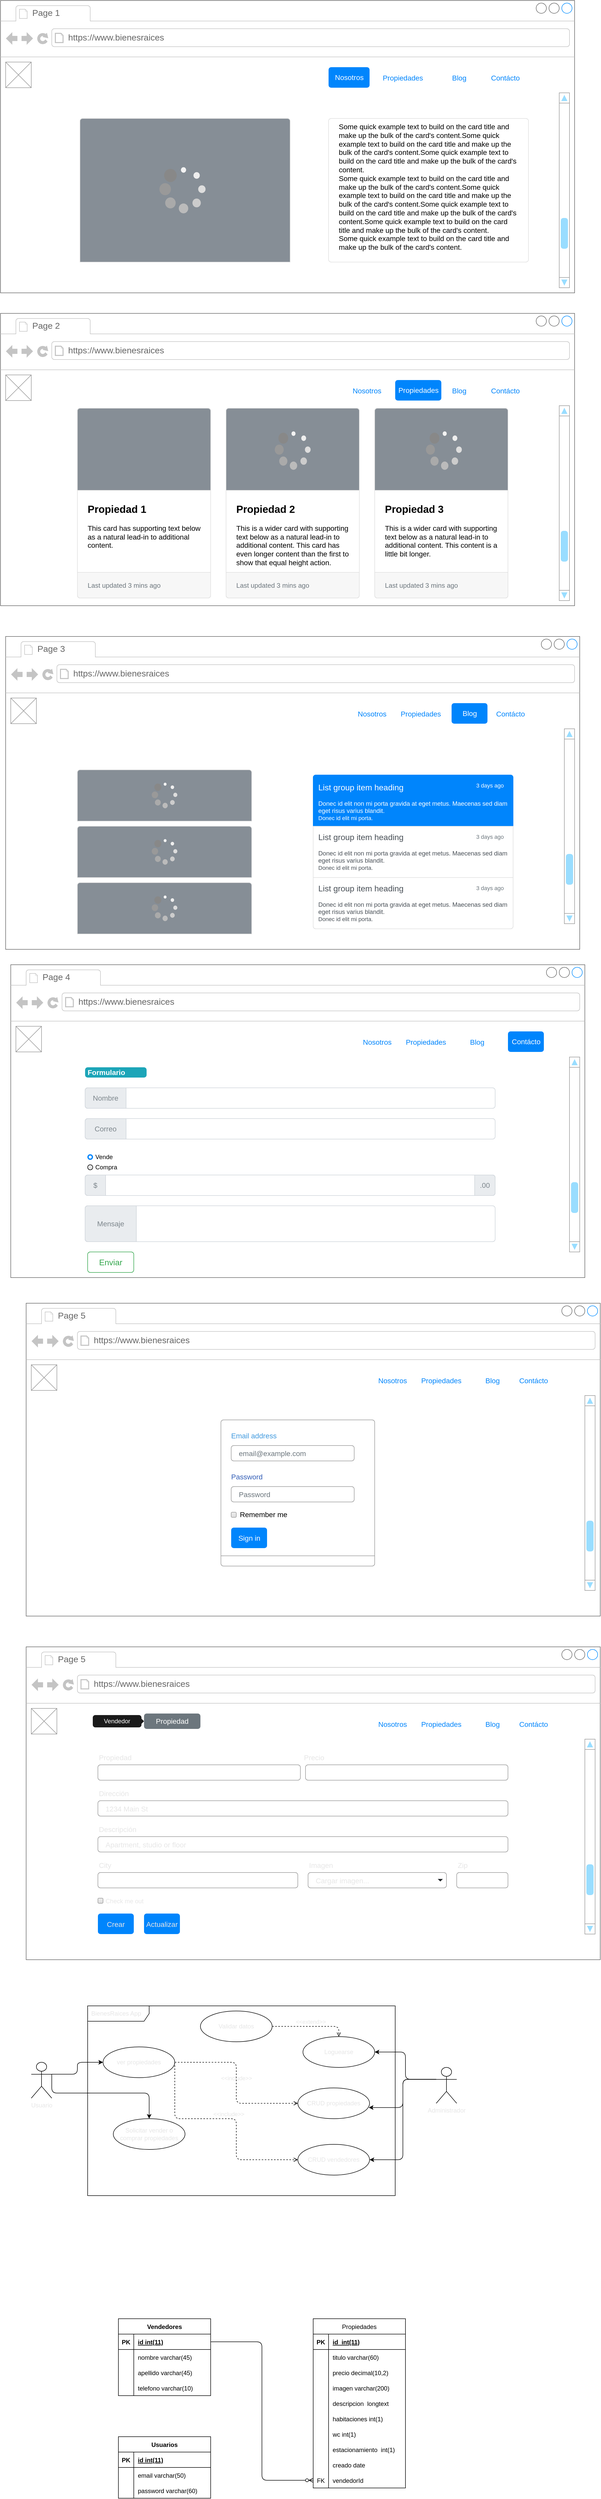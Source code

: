 <mxfile>
    <diagram id="8strOzP1w5-fZRqT0C2O" name="Page-1">
        <mxGraphModel dx="1113" dy="626" grid="0" gridSize="10" guides="1" tooltips="1" connect="1" arrows="1" fold="1" page="1" pageScale="1" pageWidth="4681" pageHeight="3300" background="none" math="0" shadow="0">
            <root>
                <mxCell id="0"/>
                <mxCell id="1" parent="0"/>
                <mxCell id="2" value="" style="strokeWidth=1;shadow=0;dashed=0;align=center;html=1;shape=mxgraph.mockup.containers.browserWindow;rSize=0;strokeColor=#666666;strokeColor2=#008cff;strokeColor3=#c4c4c4;mainText=,;recursiveResize=0;" vertex="1" parent="1">
                    <mxGeometry x="20" y="60" width="1120" height="570" as="geometry"/>
                </mxCell>
                <mxCell id="14" value="Blog" style="fillColor=none;strokeColor=none;fontSize=14;fontColor=#0085FC;" vertex="1" parent="2">
                    <mxGeometry x="865" y="130" width="60" height="40" as="geometry"/>
                </mxCell>
                <mxCell id="3" value="Page 1" style="strokeWidth=1;shadow=0;dashed=0;align=center;html=1;shape=mxgraph.mockup.containers.anchor;fontSize=17;fontColor=#666666;align=left;" vertex="1" parent="2">
                    <mxGeometry x="60" y="12" width="110" height="26" as="geometry"/>
                </mxCell>
                <mxCell id="4" value="https://www.bienesraices" style="strokeWidth=1;shadow=0;dashed=0;align=center;html=1;shape=mxgraph.mockup.containers.anchor;rSize=0;fontSize=17;fontColor=#666666;align=left;" vertex="1" parent="2">
                    <mxGeometry x="130" y="60" width="250" height="26" as="geometry"/>
                </mxCell>
                <mxCell id="10" value="" style="verticalLabelPosition=bottom;shadow=0;dashed=0;align=center;html=1;verticalAlign=top;strokeWidth=1;shape=mxgraph.mockup.graphics.simpleIcon;strokeColor=#999999;" vertex="1" parent="2">
                    <mxGeometry x="10" y="120" width="50" height="50" as="geometry"/>
                </mxCell>
                <mxCell id="11" value="" style="verticalLabelPosition=bottom;shadow=0;dashed=0;align=center;html=1;verticalAlign=top;strokeWidth=1;shape=mxgraph.mockup.navigation.scrollBar;strokeColor=#999999;barPos=20;fillColor2=#99ddff;strokeColor2=none;direction=north;" vertex="1" parent="2">
                    <mxGeometry x="1090" y="180" width="20" height="380" as="geometry"/>
                </mxCell>
                <mxCell id="12" value="Nosotros" style="html=1;shadow=0;dashed=0;shape=mxgraph.bootstrap.rrect;rSize=5;fillColor=#0085FC;strokeColor=none;fontSize=14;fontColor=#ffffff;" vertex="1" parent="2">
                    <mxGeometry x="640" y="130" width="80" height="40" as="geometry"/>
                </mxCell>
                <mxCell id="13" value="Propiedades" style="fillColor=none;strokeColor=none;fontSize=14;fontColor=#0085FC;" vertex="1" parent="2">
                    <mxGeometry x="750" y="130" width="70" height="40" as="geometry"/>
                </mxCell>
                <mxCell id="16" value="Contácto" style="fillColor=none;strokeColor=none;fontSize=14;fontColor=#0085FC;" vertex="1" parent="2">
                    <mxGeometry x="955" y="130" width="60" height="40" as="geometry"/>
                </mxCell>
                <mxCell id="17" value="Some quick example text to build on the card title and make up the bulk of the card's content.Some quick example text to build on the card title and make up the bulk of the card's content.Some quick example text to build on the card title and make up the bulk of the card's content.&lt;br&gt;Some quick example text to build on the card title and make up the bulk of the card's content.Some quick example text to build on the card title and make up the bulk of the card's content.Some quick example text to build on the card title and make up the bulk of the card's content.Some quick example text to build on the card title and make up the bulk of the card's content.&lt;br&gt;Some quick example text to build on the card title and make up the bulk of the card's content." style="html=1;shadow=0;dashed=0;shape=mxgraph.bootstrap.rrect;rSize=5;strokeColor=#DFDFDF;html=1;whiteSpace=wrap;fillColor=#ffffff;fontColor=#000000;verticalAlign=bottom;align=left;spacing=20;fontSize=14;" vertex="1" parent="2">
                    <mxGeometry x="640" y="230" width="390" height="280" as="geometry"/>
                </mxCell>
                <mxCell id="18" value="" style="html=1;shadow=0;dashed=0;shape=mxgraph.bootstrap.topButton;rSize=5;perimeter=none;whiteSpace=wrap;fillColor=#868E96;strokeColor=#DFDFDF;fontColor=#DEE2E6;resizeWidth=1;fontSize=18;" vertex="1" parent="2">
                    <mxGeometry width="410" height="280" relative="1" as="geometry">
                        <mxPoint x="155" y="230" as="offset"/>
                    </mxGeometry>
                </mxCell>
                <mxCell id="19" value="" style="verticalLabelPosition=bottom;shadow=0;dashed=0;align=center;html=1;verticalAlign=top;strokeWidth=1;shape=mxgraph.mockup.misc.loading_circle_1;pointerEvents=1;" vertex="1" parent="2">
                    <mxGeometry x="310" y="325" width="90" height="90" as="geometry"/>
                </mxCell>
                <mxCell id="20" value="" style="strokeWidth=1;shadow=0;dashed=0;align=center;html=1;shape=mxgraph.mockup.containers.browserWindow;rSize=0;strokeColor=#666666;strokeColor2=#008cff;strokeColor3=#c4c4c4;mainText=,;recursiveResize=0;" vertex="1" parent="1">
                    <mxGeometry x="20" y="670" width="1120" height="570" as="geometry"/>
                </mxCell>
                <mxCell id="21" value="Blog" style="fillColor=none;strokeColor=none;fontSize=14;fontColor=#0085FC;" vertex="1" parent="20">
                    <mxGeometry x="865" y="130" width="60" height="40" as="geometry"/>
                </mxCell>
                <mxCell id="22" value="Page 2" style="strokeWidth=1;shadow=0;dashed=0;align=center;html=1;shape=mxgraph.mockup.containers.anchor;fontSize=17;fontColor=#666666;align=left;" vertex="1" parent="20">
                    <mxGeometry x="60" y="12" width="110" height="26" as="geometry"/>
                </mxCell>
                <mxCell id="23" value="https://www.bienesraices" style="strokeWidth=1;shadow=0;dashed=0;align=center;html=1;shape=mxgraph.mockup.containers.anchor;rSize=0;fontSize=17;fontColor=#666666;align=left;" vertex="1" parent="20">
                    <mxGeometry x="130" y="60" width="250" height="26" as="geometry"/>
                </mxCell>
                <mxCell id="24" value="" style="verticalLabelPosition=bottom;shadow=0;dashed=0;align=center;html=1;verticalAlign=top;strokeWidth=1;shape=mxgraph.mockup.graphics.simpleIcon;strokeColor=#999999;" vertex="1" parent="20">
                    <mxGeometry x="10" y="120" width="50" height="50" as="geometry"/>
                </mxCell>
                <mxCell id="25" value="" style="verticalLabelPosition=bottom;shadow=0;dashed=0;align=center;html=1;verticalAlign=top;strokeWidth=1;shape=mxgraph.mockup.navigation.scrollBar;strokeColor=#999999;barPos=20;fillColor2=#99ddff;strokeColor2=none;direction=north;" vertex="1" parent="20">
                    <mxGeometry x="1090" y="180" width="20" height="380" as="geometry"/>
                </mxCell>
                <mxCell id="26" value="Propiedades" style="html=1;shadow=0;dashed=0;shape=mxgraph.bootstrap.rrect;rSize=5;fillColor=#0085FC;strokeColor=none;fontSize=14;fontColor=#ffffff;" vertex="1" parent="20">
                    <mxGeometry x="770" y="130" width="90" height="40" as="geometry"/>
                </mxCell>
                <mxCell id="27" value="Nosotros" style="fillColor=none;strokeColor=none;fontSize=14;fontColor=#0085FC;" vertex="1" parent="20">
                    <mxGeometry x="680" y="130" width="70" height="40" as="geometry"/>
                </mxCell>
                <mxCell id="28" value="Contácto" style="fillColor=none;strokeColor=none;fontSize=14;fontColor=#0085FC;" vertex="1" parent="20">
                    <mxGeometry x="955" y="130" width="60" height="40" as="geometry"/>
                </mxCell>
                <mxCell id="53" value="&lt;span style=&quot;font-size: 20px;&quot;&gt;&lt;b&gt;Propiedad 1&lt;/b&gt;&lt;/span&gt;&lt;br&gt;&lt;br&gt;This card has supporting text below as a natural lead-in to additional content." style="html=1;shadow=0;dashed=0;shape=mxgraph.bootstrap.rrect;rSize=5;strokeColor=#DFDFDF;html=1;whiteSpace=wrap;fillColor=#ffffff;fontColor=#000000;verticalAlign=top;align=left;spacing=20;spacingBottom=0;fontSize=14;spacingTop=160;" vertex="1" parent="20">
                    <mxGeometry x="150" y="185" width="260" height="370" as="geometry"/>
                </mxCell>
                <mxCell id="54" value="" style="html=1;shadow=0;dashed=0;shape=mxgraph.bootstrap.topButton;rSize=5;perimeter=none;whiteSpace=wrap;fillColor=#868E96;strokeColor=#DFDFDF;fontColor=#DEE2E6;resizeWidth=1;fontSize=18;" vertex="1" parent="53">
                    <mxGeometry width="260" height="160" relative="1" as="geometry"/>
                </mxCell>
                <mxCell id="55" value="Last updated 3 mins ago" style="html=1;shadow=0;dashed=0;shape=mxgraph.bootstrap.bottomButton;rSize=5;perimeter=none;whiteSpace=wrap;fillColor=#F7F7F7;strokeColor=#DFDFDF;fontColor=#6C767D;resizeWidth=1;fontSize=13;align=left;spacing=20;" vertex="1" parent="53">
                    <mxGeometry y="1" width="260" height="50" relative="1" as="geometry">
                        <mxPoint y="-50" as="offset"/>
                    </mxGeometry>
                </mxCell>
                <mxCell id="56" value="&lt;span style=&quot;font-size: 20px;&quot;&gt;&lt;b&gt;Propiedad 2&lt;/b&gt;&lt;/span&gt;&lt;br&gt;&lt;br&gt;This is a wider card with supporting text below as a natural lead-in to additional content. This card has even longer content than the first to show that equal height action." style="html=1;shadow=0;dashed=0;shape=mxgraph.bootstrap.rrect;rSize=5;strokeColor=#DFDFDF;html=1;whiteSpace=wrap;fillColor=#ffffff;fontColor=#000000;verticalAlign=top;align=left;spacing=20;spacingBottom=0;fontSize=14;spacingTop=160;" vertex="1" parent="20">
                    <mxGeometry x="440" y="185" width="260" height="370" as="geometry"/>
                </mxCell>
                <mxCell id="57" value="" style="html=1;shadow=0;dashed=0;shape=mxgraph.bootstrap.topButton;rSize=5;perimeter=none;whiteSpace=wrap;fillColor=#868E96;strokeColor=#DFDFDF;fontColor=#DEE2E6;resizeWidth=1;fontSize=18;" vertex="1" parent="56">
                    <mxGeometry width="260" height="160" relative="1" as="geometry"/>
                </mxCell>
                <mxCell id="58" value="Last updated 3 mins ago" style="html=1;shadow=0;dashed=0;shape=mxgraph.bootstrap.bottomButton;rSize=5;perimeter=none;whiteSpace=wrap;fillColor=#F7F7F7;strokeColor=#DFDFDF;fontColor=#6C767D;resizeWidth=1;fontSize=13;align=left;spacing=20;" vertex="1" parent="56">
                    <mxGeometry y="1" width="260" height="50" relative="1" as="geometry">
                        <mxPoint y="-50" as="offset"/>
                    </mxGeometry>
                </mxCell>
                <mxCell id="60" value="" style="verticalLabelPosition=bottom;shadow=0;dashed=0;align=center;html=1;verticalAlign=top;strokeWidth=1;shape=mxgraph.mockup.misc.loading_circle_1;pointerEvents=1;" vertex="1" parent="56">
                    <mxGeometry x="95" y="45" width="70" height="75" as="geometry"/>
                </mxCell>
                <mxCell id="50" value="&lt;span style=&quot;font-size: 20px;&quot;&gt;&lt;b&gt;Propiedad 3&lt;/b&gt;&lt;/span&gt;&lt;br&gt;&lt;br&gt;This is a wider card with supporting text below as a natural lead-in to additional content. This content is a little bit longer." style="html=1;shadow=0;dashed=0;shape=mxgraph.bootstrap.rrect;rSize=5;strokeColor=#DFDFDF;html=1;whiteSpace=wrap;fillColor=#ffffff;fontColor=#000000;verticalAlign=top;align=left;spacing=20;spacingBottom=0;fontSize=14;spacingTop=160;" vertex="1" parent="20">
                    <mxGeometry width="260" height="370" relative="1" as="geometry">
                        <mxPoint x="730" y="185" as="offset"/>
                    </mxGeometry>
                </mxCell>
                <mxCell id="51" value="" style="html=1;shadow=0;dashed=0;shape=mxgraph.bootstrap.topButton;rSize=5;perimeter=none;whiteSpace=wrap;fillColor=#868E96;strokeColor=#DFDFDF;fontColor=#DEE2E6;resizeWidth=1;fontSize=18;" vertex="1" parent="50">
                    <mxGeometry width="260" height="160" relative="1" as="geometry"/>
                </mxCell>
                <mxCell id="52" value="Last updated 3 mins ago" style="html=1;shadow=0;dashed=0;shape=mxgraph.bootstrap.bottomButton;rSize=5;perimeter=none;whiteSpace=wrap;fillColor=#F7F7F7;strokeColor=#DFDFDF;fontColor=#6C767D;resizeWidth=1;fontSize=13;align=left;spacing=20;" vertex="1" parent="50">
                    <mxGeometry y="1" width="260" height="50" relative="1" as="geometry">
                        <mxPoint y="-50" as="offset"/>
                    </mxGeometry>
                </mxCell>
                <mxCell id="61" value="" style="verticalLabelPosition=bottom;shadow=0;dashed=0;align=center;html=1;verticalAlign=top;strokeWidth=1;shape=mxgraph.mockup.misc.loading_circle_1;pointerEvents=1;" vertex="1" parent="50">
                    <mxGeometry x="100" y="45" width="70" height="75" as="geometry"/>
                </mxCell>
                <mxCell id="62" value="" style="strokeWidth=1;shadow=0;dashed=0;align=center;html=1;shape=mxgraph.mockup.containers.browserWindow;rSize=0;strokeColor=#666666;strokeColor2=#008cff;strokeColor3=#c4c4c4;mainText=,;recursiveResize=0;" vertex="1" parent="1">
                    <mxGeometry x="30" y="1300" width="1120" height="610" as="geometry"/>
                </mxCell>
                <mxCell id="63" value="Propiedades" style="fillColor=none;strokeColor=none;fontSize=14;fontColor=#0085FC;" vertex="1" parent="62">
                    <mxGeometry x="780" y="130" width="60" height="40" as="geometry"/>
                </mxCell>
                <mxCell id="64" value="Page 3" style="strokeWidth=1;shadow=0;dashed=0;align=center;html=1;shape=mxgraph.mockup.containers.anchor;fontSize=17;fontColor=#666666;align=left;" vertex="1" parent="62">
                    <mxGeometry x="60" y="12" width="110" height="26" as="geometry"/>
                </mxCell>
                <mxCell id="65" value="https://www.bienesraices" style="strokeWidth=1;shadow=0;dashed=0;align=center;html=1;shape=mxgraph.mockup.containers.anchor;rSize=0;fontSize=17;fontColor=#666666;align=left;" vertex="1" parent="62">
                    <mxGeometry x="130" y="60" width="250" height="26" as="geometry"/>
                </mxCell>
                <mxCell id="66" value="" style="verticalLabelPosition=bottom;shadow=0;dashed=0;align=center;html=1;verticalAlign=top;strokeWidth=1;shape=mxgraph.mockup.graphics.simpleIcon;strokeColor=#999999;" vertex="1" parent="62">
                    <mxGeometry x="10" y="120" width="50" height="50" as="geometry"/>
                </mxCell>
                <mxCell id="67" value="" style="verticalLabelPosition=bottom;shadow=0;dashed=0;align=center;html=1;verticalAlign=top;strokeWidth=1;shape=mxgraph.mockup.navigation.scrollBar;strokeColor=#999999;barPos=20;fillColor2=#99ddff;strokeColor2=none;direction=north;" vertex="1" parent="62">
                    <mxGeometry x="1090" y="180" width="20" height="380" as="geometry"/>
                </mxCell>
                <mxCell id="68" value="Blog" style="html=1;shadow=0;dashed=0;shape=mxgraph.bootstrap.rrect;rSize=5;fillColor=#0085FC;strokeColor=none;fontSize=14;fontColor=#ffffff;" vertex="1" parent="62">
                    <mxGeometry x="870" y="130" width="70" height="40" as="geometry"/>
                </mxCell>
                <mxCell id="69" value="Nosotros" style="fillColor=none;strokeColor=none;fontSize=14;fontColor=#0085FC;" vertex="1" parent="62">
                    <mxGeometry x="680" y="130" width="70" height="40" as="geometry"/>
                </mxCell>
                <mxCell id="70" value="Contácto" style="fillColor=none;strokeColor=none;fontSize=14;fontColor=#0085FC;" vertex="1" parent="62">
                    <mxGeometry x="955" y="130" width="60" height="40" as="geometry"/>
                </mxCell>
                <mxCell id="92" value="" style="html=1;shadow=0;dashed=0;shape=mxgraph.bootstrap.topButton;rSize=5;perimeter=none;whiteSpace=wrap;fillColor=#868E96;strokeColor=#DFDFDF;fontColor=#DEE2E6;resizeWidth=1;fontSize=18;" vertex="1" parent="62">
                    <mxGeometry x="140" y="260" width="340" height="100" as="geometry"/>
                </mxCell>
                <mxCell id="93" value="" style="html=1;shadow=0;dashed=0;shape=mxgraph.bootstrap.topButton;rSize=5;perimeter=none;whiteSpace=wrap;fillColor=#868E96;strokeColor=#DFDFDF;fontColor=#DEE2E6;resizeWidth=1;fontSize=18;" vertex="1" parent="62">
                    <mxGeometry x="140" y="370" width="340" height="100" as="geometry"/>
                </mxCell>
                <mxCell id="94" value="" style="html=1;shadow=0;dashed=0;shape=mxgraph.bootstrap.topButton;rSize=5;perimeter=none;whiteSpace=wrap;fillColor=#868E96;strokeColor=#DFDFDF;fontColor=#DEE2E6;resizeWidth=1;fontSize=18;" vertex="1" parent="62">
                    <mxGeometry x="140" y="480" width="340" height="100" as="geometry"/>
                </mxCell>
                <mxCell id="83" value="" style="html=1;shadow=0;dashed=0;shape=mxgraph.bootstrap.rrect;rSize=5;strokeColor=#DFDFDF;html=1;whiteSpace=wrap;fillColor=#FFFFFF;fontColor=#495057;" vertex="1" parent="62">
                    <mxGeometry x="600" y="270" width="390" height="300" as="geometry"/>
                </mxCell>
                <mxCell id="84" value="&lt;font style=&quot;font-size: 16px&quot;&gt;List group item heading&lt;/font&gt;&lt;br&gt;&lt;br&gt;Donec id elit non mi porta gravida at eget metus. Maecenas sed diam eget risus varius blandit.&lt;br&gt;&lt;font style=&quot;font-size: 11px&quot;&gt;Donec id elit mi porta.&lt;/font&gt;" style="html=1;shadow=0;dashed=0;shape=mxgraph.bootstrap.topButton;rSize=5;perimeter=none;whiteSpace=wrap;resizeWidth=1;align=left;spacing=10;verticalAlign=top;fillColor=#0085FC;strokeColor=#0085FC;fontColor=#ffffff;" vertex="1" parent="83">
                    <mxGeometry width="390" height="100" relative="1" as="geometry"/>
                </mxCell>
                <mxCell id="85" value="3 days ago" style="strokeColor=none;fillColor=none;fontColor=#ffffff;fontSize=11;" vertex="1" parent="84">
                    <mxGeometry x="1" width="90" height="40" relative="1" as="geometry">
                        <mxPoint x="-90" as="offset"/>
                    </mxGeometry>
                </mxCell>
                <mxCell id="86" value="&lt;font style=&quot;font-size: 16px&quot;&gt;List group item heading&lt;/font&gt;&lt;br&gt;&lt;br&gt;Donec id elit non mi porta gravida at eget metus. Maecenas sed diam eget risus varius blandit.&lt;br&gt;&lt;font style=&quot;font-size: 11px&quot;&gt;Donec id elit mi porta.&lt;/font&gt;" style="strokeColor=inherit;fillColor=inherit;gradientColor=inherit;fontColor=inherit;html=1;shadow=0;dashed=0;perimeter=none;whiteSpace=wrap;resizeWidth=1;align=left;spacing=10;" vertex="1" parent="83">
                    <mxGeometry width="390" height="100" relative="1" as="geometry">
                        <mxPoint y="100" as="offset"/>
                    </mxGeometry>
                </mxCell>
                <mxCell id="87" value="3 days ago" style="strokeColor=none;fillColor=none;fontColor=#6C767D;fontSize=11;" vertex="1" parent="86">
                    <mxGeometry x="1" width="90" height="40" relative="1" as="geometry">
                        <mxPoint x="-90" as="offset"/>
                    </mxGeometry>
                </mxCell>
                <mxCell id="88" value="&lt;font style=&quot;font-size: 16px&quot;&gt;List group item heading&lt;/font&gt;&lt;br&gt;&lt;br&gt;Donec id elit non mi porta gravida at eget metus. Maecenas sed diam eget risus varius blandit.&lt;br&gt;&lt;font style=&quot;font-size: 11px&quot;&gt;Donec id elit mi porta.&lt;/font&gt;" style="strokeColor=inherit;fillColor=inherit;gradientColor=inherit;fontColor=inherit;html=1;shadow=0;dashed=0;shape=mxgraph.bootstrap.bottomButton;rSize=5;perimeter=none;whiteSpace=wrap;resizeWidth=1;resizeHeight=0;align=left;spacing=10;" vertex="1" parent="83">
                    <mxGeometry y="1" width="390" height="100" relative="1" as="geometry">
                        <mxPoint y="-100" as="offset"/>
                    </mxGeometry>
                </mxCell>
                <mxCell id="89" value="3 days ago" style="strokeColor=none;fillColor=none;fontColor=#6C767D;fontSize=11;" vertex="1" parent="88">
                    <mxGeometry x="1" width="90" height="40" relative="1" as="geometry">
                        <mxPoint x="-90" as="offset"/>
                    </mxGeometry>
                </mxCell>
                <mxCell id="59" value="&lt;span style=&quot;color: rgba(0, 0, 0, 0); font-family: monospace; font-size: 0px; text-align: start;&quot;&gt;%3CmxGraphModel%3E%3Croot%3E%3CmxCell%20id%3D%220%22%2F%3E%3CmxCell%20id%3D%221%22%20parent%3D%220%22%2F%3E%3CmxCell%20id%3D%222%22%20value%3D%22%22%20style%3D%22html%3D1%3Bshadow%3D0%3Bdashed%3D0%3Bshape%3Dmxgraph.bootstrap.topButton%3BrSize%3D5%3Bperimeter%3Dnone%3BwhiteSpace%3Dwrap%3BfillColor%3D%23868E96%3BstrokeColor%3D%23DFDFDF%3BfontColor%3D%23DEE2E6%3BresizeWidth%3D1%3BfontSize%3D18%3B%22%20vertex%3D%221%22%20parent%3D%221%22%3E%3CmxGeometry%20x%3D%22170%22%20y%3D%221560%22%20width%3D%22340%22%20height%3D%22100%22%20as%3D%22geometry%22%2F%3E%3C%2FmxCell%3E%3C%2Froot%3E%3C%2FmxGraphModel%3E&lt;/span&gt;" style="verticalLabelPosition=bottom;shadow=0;dashed=0;align=center;html=1;verticalAlign=top;strokeWidth=1;shape=mxgraph.mockup.misc.loading_circle_1;pointerEvents=1;" vertex="1" parent="62">
                    <mxGeometry x="285" y="285" width="50" height="50" as="geometry"/>
                </mxCell>
                <mxCell id="96" value="&lt;span style=&quot;color: rgba(0, 0, 0, 0); font-family: monospace; font-size: 0px; text-align: start;&quot;&gt;%3CmxGraphModel%3E%3Croot%3E%3CmxCell%20id%3D%220%22%2F%3E%3CmxCell%20id%3D%221%22%20parent%3D%220%22%2F%3E%3CmxCell%20id%3D%222%22%20value%3D%22%22%20style%3D%22html%3D1%3Bshadow%3D0%3Bdashed%3D0%3Bshape%3Dmxgraph.bootstrap.topButton%3BrSize%3D5%3Bperimeter%3Dnone%3BwhiteSpace%3Dwrap%3BfillColor%3D%23868E96%3BstrokeColor%3D%23DFDFDF%3BfontColor%3D%23DEE2E6%3BresizeWidth%3D1%3BfontSize%3D18%3B%22%20vertex%3D%221%22%20parent%3D%221%22%3E%3CmxGeometry%20x%3D%22170%22%20y%3D%221560%22%20width%3D%22340%22%20height%3D%22100%22%20as%3D%22geometry%22%2F%3E%3C%2FmxCell%3E%3C%2Froot%3E%3C%2FmxGraphModel%3E&lt;/span&gt;" style="verticalLabelPosition=bottom;shadow=0;dashed=0;align=center;html=1;verticalAlign=top;strokeWidth=1;shape=mxgraph.mockup.misc.loading_circle_1;pointerEvents=1;" vertex="1" parent="62">
                    <mxGeometry x="285" y="395" width="50" height="50" as="geometry"/>
                </mxCell>
                <mxCell id="97" value="&lt;span style=&quot;color: rgba(0, 0, 0, 0); font-family: monospace; font-size: 0px; text-align: start;&quot;&gt;%3CmxGraphModel%3E%3Croot%3E%3CmxCell%20id%3D%220%22%2F%3E%3CmxCell%20id%3D%221%22%20parent%3D%220%22%2F%3E%3CmxCell%20id%3D%222%22%20value%3D%22%22%20style%3D%22html%3D1%3Bshadow%3D0%3Bdashed%3D0%3Bshape%3Dmxgraph.bootstrap.topButton%3BrSize%3D5%3Bperimeter%3Dnone%3BwhiteSpace%3Dwrap%3BfillColor%3D%23868E96%3BstrokeColor%3D%23DFDFDF%3BfontColor%3D%23DEE2E6%3BresizeWidth%3D1%3BfontSize%3D18%3B%22%20vertex%3D%221%22%20parent%3D%221%22%3E%3CmxGeometry%20x%3D%22170%22%20y%3D%221560%22%20width%3D%22340%22%20height%3D%22100%22%20as%3D%22geometry%22%2F%3E%3C%2FmxCell%3E%3C%2Froot%3E%3C%2FmxGraphModel%3E&lt;/span&gt;" style="verticalLabelPosition=bottom;shadow=0;dashed=0;align=center;html=1;verticalAlign=top;strokeWidth=1;shape=mxgraph.mockup.misc.loading_circle_1;pointerEvents=1;" vertex="1" parent="62">
                    <mxGeometry x="285" y="505" width="50" height="50" as="geometry"/>
                </mxCell>
                <mxCell id="98" value="" style="strokeWidth=1;shadow=0;dashed=0;align=center;html=1;shape=mxgraph.mockup.containers.browserWindow;rSize=0;strokeColor=#666666;strokeColor2=#008cff;strokeColor3=#c4c4c4;mainText=,;recursiveResize=0;" vertex="1" parent="1">
                    <mxGeometry x="40" y="1940" width="1120" height="610" as="geometry"/>
                </mxCell>
                <mxCell id="99" value="Propiedades" style="fillColor=none;strokeColor=none;fontSize=14;fontColor=#0085FC;" vertex="1" parent="98">
                    <mxGeometry x="780" y="130" width="60" height="40" as="geometry"/>
                </mxCell>
                <mxCell id="100" value="Page 4" style="strokeWidth=1;shadow=0;dashed=0;align=center;html=1;shape=mxgraph.mockup.containers.anchor;fontSize=17;fontColor=#666666;align=left;" vertex="1" parent="98">
                    <mxGeometry x="60" y="12" width="110" height="26" as="geometry"/>
                </mxCell>
                <mxCell id="101" value="https://www.bienesraices" style="strokeWidth=1;shadow=0;dashed=0;align=center;html=1;shape=mxgraph.mockup.containers.anchor;rSize=0;fontSize=17;fontColor=#666666;align=left;" vertex="1" parent="98">
                    <mxGeometry x="130" y="60" width="250" height="26" as="geometry"/>
                </mxCell>
                <mxCell id="102" value="" style="verticalLabelPosition=bottom;shadow=0;dashed=0;align=center;html=1;verticalAlign=top;strokeWidth=1;shape=mxgraph.mockup.graphics.simpleIcon;strokeColor=#999999;" vertex="1" parent="98">
                    <mxGeometry x="10" y="120" width="50" height="50" as="geometry"/>
                </mxCell>
                <mxCell id="103" value="" style="verticalLabelPosition=bottom;shadow=0;dashed=0;align=center;html=1;verticalAlign=top;strokeWidth=1;shape=mxgraph.mockup.navigation.scrollBar;strokeColor=#999999;barPos=20;fillColor2=#99ddff;strokeColor2=none;direction=north;" vertex="1" parent="98">
                    <mxGeometry x="1090" y="180" width="20" height="380" as="geometry"/>
                </mxCell>
                <mxCell id="104" value="Contácto" style="html=1;shadow=0;dashed=0;shape=mxgraph.bootstrap.rrect;rSize=5;fillColor=#0085FC;strokeColor=none;fontSize=14;fontColor=#ffffff;" vertex="1" parent="98">
                    <mxGeometry x="970" y="130" width="70" height="40" as="geometry"/>
                </mxCell>
                <mxCell id="105" value="Nosotros" style="fillColor=none;strokeColor=none;fontSize=14;fontColor=#0085FC;" vertex="1" parent="98">
                    <mxGeometry x="680" y="130" width="70" height="40" as="geometry"/>
                </mxCell>
                <mxCell id="106" value="Blog" style="fillColor=none;strokeColor=none;fontSize=14;fontColor=#0085FC;" vertex="1" parent="98">
                    <mxGeometry x="880" y="130" width="60" height="40" as="geometry"/>
                </mxCell>
                <mxCell id="126" value="&amp;nbsp; &amp;nbsp; &amp;nbsp; &amp;nbsp;" style="html=1;shadow=0;dashed=0;shape=mxgraph.bootstrap.rrect;rSize=5;strokeColor=#CED4DA;html=1;whiteSpace=wrap;fillColor=#FFFFFF;fontColor=#7D868C;align=left;spacing=15;spacingLeft=40;fontSize=14;" vertex="1" parent="98">
                    <mxGeometry x="145" y="240" width="800" height="40" as="geometry"/>
                </mxCell>
                <mxCell id="127" value="Nombre" style="html=1;shadow=0;dashed=0;shape=mxgraph.bootstrap.leftButton;strokeColor=inherit;gradientColor=inherit;fontColor=inherit;fillColor=#E9ECEF;rSize=5;perimeter=none;whiteSpace=wrap;resizeHeight=1;fontSize=14;" vertex="1" parent="126">
                    <mxGeometry width="80" height="40" as="geometry"/>
                </mxCell>
                <mxCell id="133" value="" style="html=1;shadow=0;dashed=0;shape=mxgraph.bootstrap.rrect;rSize=5;strokeColor=#CED4DA;html=1;whiteSpace=wrap;fillColor=#FFFFFF;fontColor=#7D868C;align=left;spacing=15;spacingLeft=40;fontSize=14;" vertex="1" parent="98">
                    <mxGeometry x="145" y="410" width="800" height="40" as="geometry"/>
                </mxCell>
                <mxCell id="134" value="$" style="html=1;shadow=0;dashed=0;shape=mxgraph.bootstrap.leftButton;strokeColor=inherit;gradientColor=inherit;fontColor=inherit;fillColor=#E9ECEF;rSize=5;perimeter=none;whiteSpace=wrap;resizeHeight=1;fontSize=14;" vertex="1" parent="133">
                    <mxGeometry width="40" height="40" as="geometry"/>
                </mxCell>
                <mxCell id="135" value=".00" style="html=1;shadow=0;dashed=0;shape=mxgraph.bootstrap.rightButton;strokeColor=inherit;gradientColor=inherit;fontColor=inherit;fillColor=#E9ECEF;rSize=5;perimeter=none;whiteSpace=wrap;resizeHeight=1;fontSize=14;" vertex="1" parent="133">
                    <mxGeometry x="1" width="40" height="40" relative="1" as="geometry">
                        <mxPoint x="-40" as="offset"/>
                    </mxGeometry>
                </mxCell>
                <mxCell id="136" value="" style="html=1;shadow=0;dashed=0;shape=mxgraph.bootstrap.rrect;rSize=5;strokeColor=#CED4DA;html=1;whiteSpace=wrap;fillColor=#FFFFFF;fontColor=#7D868C;align=left;spacing=15;spacingLeft=40;fontSize=14;" vertex="1" parent="98">
                    <mxGeometry x="145" y="470" width="800" height="70" as="geometry"/>
                </mxCell>
                <mxCell id="137" value="Mensaje" style="html=1;shadow=0;dashed=0;shape=mxgraph.bootstrap.leftButton;strokeColor=inherit;gradientColor=inherit;fontColor=inherit;fillColor=#E9ECEF;rSize=5;perimeter=none;whiteSpace=wrap;resizeHeight=1;fontSize=14;" vertex="1" parent="136">
                    <mxGeometry width="100" height="70" as="geometry"/>
                </mxCell>
                <mxCell id="138" value="&amp;nbsp; &amp;nbsp; &amp;nbsp; &amp;nbsp;" style="html=1;shadow=0;dashed=0;shape=mxgraph.bootstrap.rrect;rSize=5;strokeColor=#CED4DA;html=1;whiteSpace=wrap;fillColor=#FFFFFF;fontColor=#7D868C;align=left;spacing=15;spacingLeft=40;fontSize=14;" vertex="1" parent="98">
                    <mxGeometry x="145" y="300" width="800" height="40" as="geometry"/>
                </mxCell>
                <mxCell id="139" value="Correo" style="html=1;shadow=0;dashed=0;shape=mxgraph.bootstrap.leftButton;strokeColor=inherit;gradientColor=inherit;fontColor=inherit;fillColor=#E9ECEF;rSize=5;perimeter=none;whiteSpace=wrap;resizeHeight=1;fontSize=14;" vertex="1" parent="138">
                    <mxGeometry width="80" height="40" as="geometry"/>
                </mxCell>
                <mxCell id="144" value="Vende" style="html=1;shadow=0;dashed=0;shape=mxgraph.bootstrap.radioButton2;labelPosition=right;verticalLabelPosition=middle;align=left;verticalAlign=middle;gradientColor=#DEDEDE;fillColor=#EDEDED;checked=1;spacing=5;checkedFill=#0085FC;checkedStroke=#ffffff;" vertex="1" parent="98">
                    <mxGeometry x="150" y="370" width="10" height="10" as="geometry"/>
                </mxCell>
                <mxCell id="145" value="Compra" style="html=1;shadow=0;dashed=0;shape=mxgraph.bootstrap.radioButton2;labelPosition=right;verticalLabelPosition=middle;align=left;verticalAlign=middle;gradientColor=#DEDEDE;fillColor=#EDEDED;checked=0;spacing=5;checkedFill=#0085FC;checkedStroke=#ffffff;" vertex="1" parent="98">
                    <mxGeometry x="150" y="390" width="10" height="10" as="geometry"/>
                </mxCell>
                <mxCell id="147" value="Enviar" style="html=1;shadow=0;dashed=0;shape=mxgraph.bootstrap.rrect;rSize=5;strokeColor=#33A64C;strokeWidth=1;fillColor=none;fontColor=#33A64C;whiteSpace=wrap;align=center;verticalAlign=middle;spacingLeft=0;fontStyle=0;fontSize=16;spacing=5;" vertex="1" parent="98">
                    <mxGeometry x="150" y="560" width="90" height="40" as="geometry"/>
                </mxCell>
                <mxCell id="148" value="Formulario" style="html=1;shadow=0;dashed=0;shape=mxgraph.bootstrap.rrect;rSize=5;strokeColor=none;strokeWidth=1;fillColor=#1CA5B8;fontColor=#FFFFFF;whiteSpace=wrap;align=left;verticalAlign=middle;spacingLeft=0;fontStyle=1;fontSize=14;spacing=5;" vertex="1" parent="98">
                    <mxGeometry x="145" y="200" width="120" height="20" as="geometry"/>
                </mxCell>
                <mxCell id="149" value="" style="strokeWidth=1;shadow=0;dashed=0;align=center;html=1;shape=mxgraph.mockup.containers.browserWindow;rSize=0;strokeColor=#666666;strokeColor2=#008cff;strokeColor3=#c4c4c4;mainText=,;recursiveResize=0;" vertex="1" parent="1">
                    <mxGeometry x="70" y="2600" width="1120" height="610" as="geometry"/>
                </mxCell>
                <mxCell id="150" value="Propiedades" style="fillColor=none;strokeColor=none;fontSize=14;fontColor=#0085FC;" vertex="1" parent="149">
                    <mxGeometry x="780" y="130" width="60" height="40" as="geometry"/>
                </mxCell>
                <mxCell id="151" value="Page 5" style="strokeWidth=1;shadow=0;dashed=0;align=center;html=1;shape=mxgraph.mockup.containers.anchor;fontSize=17;fontColor=#666666;align=left;" vertex="1" parent="149">
                    <mxGeometry x="60" y="12" width="110" height="26" as="geometry"/>
                </mxCell>
                <mxCell id="152" value="https://www.bienesraices" style="strokeWidth=1;shadow=0;dashed=0;align=center;html=1;shape=mxgraph.mockup.containers.anchor;rSize=0;fontSize=17;fontColor=#666666;align=left;" vertex="1" parent="149">
                    <mxGeometry x="130" y="60" width="250" height="26" as="geometry"/>
                </mxCell>
                <mxCell id="153" value="" style="verticalLabelPosition=bottom;shadow=0;dashed=0;align=center;html=1;verticalAlign=top;strokeWidth=1;shape=mxgraph.mockup.graphics.simpleIcon;strokeColor=#999999;" vertex="1" parent="149">
                    <mxGeometry x="10" y="120" width="50" height="50" as="geometry"/>
                </mxCell>
                <mxCell id="154" value="" style="verticalLabelPosition=bottom;shadow=0;dashed=0;align=center;html=1;verticalAlign=top;strokeWidth=1;shape=mxgraph.mockup.navigation.scrollBar;strokeColor=#999999;barPos=20;fillColor2=#99ddff;strokeColor2=none;direction=north;" vertex="1" parent="149">
                    <mxGeometry x="1090" y="180" width="20" height="380" as="geometry"/>
                </mxCell>
                <mxCell id="156" value="Nosotros" style="fillColor=none;strokeColor=none;fontSize=14;fontColor=#0085FC;" vertex="1" parent="149">
                    <mxGeometry x="680" y="130" width="70" height="40" as="geometry"/>
                </mxCell>
                <mxCell id="157" value="Blog" style="fillColor=none;strokeColor=none;fontSize=14;fontColor=#0085FC;" vertex="1" parent="149">
                    <mxGeometry x="880" y="130" width="60" height="40" as="geometry"/>
                </mxCell>
                <mxCell id="171" value="Contácto" style="fillColor=none;strokeColor=none;fontSize=14;fontColor=#0085FC;" vertex="1" parent="149">
                    <mxGeometry x="960" y="130" width="60" height="40" as="geometry"/>
                </mxCell>
                <mxCell id="172" value="" style="html=1;shadow=0;dashed=0;shape=mxgraph.bootstrap.rrect;rSize=5;fillColor=#ffffff;strokeColor=#999999;" vertex="1" parent="149">
                    <mxGeometry x="380" y="227.5" width="300" height="285" as="geometry"/>
                </mxCell>
                <mxCell id="173" value="Email address" style="fillColor=none;strokeColor=none;align=left;spacing=20;fontSize=14;fontColor=#3f99de;" vertex="1" parent="172">
                    <mxGeometry width="220" height="40" relative="1" as="geometry">
                        <mxPoint y="10" as="offset"/>
                    </mxGeometry>
                </mxCell>
                <mxCell id="174" value="email@example.com" style="html=1;shadow=0;dashed=0;shape=mxgraph.bootstrap.rrect;rSize=5;fillColor=none;strokeColor=#999999;align=left;spacing=15;fontSize=14;fontColor=#6C767D;" vertex="1" parent="172">
                    <mxGeometry width="240" height="30" relative="1" as="geometry">
                        <mxPoint x="20" y="50" as="offset"/>
                    </mxGeometry>
                </mxCell>
                <mxCell id="175" value="Password" style="fillColor=none;strokeColor=none;align=left;spacing=20;fontSize=14;fontColor=#345fb7;" vertex="1" parent="172">
                    <mxGeometry width="220" height="40" relative="1" as="geometry">
                        <mxPoint y="90" as="offset"/>
                    </mxGeometry>
                </mxCell>
                <mxCell id="176" value="Password" style="html=1;shadow=0;dashed=0;shape=mxgraph.bootstrap.rrect;rSize=5;fillColor=none;strokeColor=#999999;align=left;spacing=15;fontSize=14;fontColor=#6C767D;" vertex="1" parent="172">
                    <mxGeometry width="240" height="30" relative="1" as="geometry">
                        <mxPoint x="20" y="130" as="offset"/>
                    </mxGeometry>
                </mxCell>
                <mxCell id="177" value="Remember me" style="html=1;shadow=0;dashed=0;shape=mxgraph.bootstrap.rrect;rSize=2;fillColor=#EDEDED;strokeColor=#999999;align=left;fontSize=14;fontColor=#000000;labelPosition=right;verticalLabelPosition=middle;verticalAlign=middle;spacingLeft=5;spacingTop=-2;gradientColor=#DEDEDE;" vertex="1" parent="172">
                    <mxGeometry width="10" height="10" relative="1" as="geometry">
                        <mxPoint x="20" y="180" as="offset"/>
                    </mxGeometry>
                </mxCell>
                <mxCell id="178" value="Sign in" style="html=1;shadow=0;dashed=0;shape=mxgraph.bootstrap.rrect;rSize=5;fillColor=#0085FC;strokeColor=none;align=center;fontSize=14;fontColor=#FFFFFF;" vertex="1" parent="172">
                    <mxGeometry width="70" height="40" relative="1" as="geometry">
                        <mxPoint x="20" y="210" as="offset"/>
                    </mxGeometry>
                </mxCell>
                <mxCell id="179" value="" style="shape=line;strokeColor=#999999;perimeter=none;resizeWidth=1;" vertex="1" parent="172">
                    <mxGeometry width="300" height="10" relative="1" as="geometry">
                        <mxPoint y="260" as="offset"/>
                    </mxGeometry>
                </mxCell>
                <mxCell id="181" value="" style="strokeWidth=1;shadow=0;dashed=0;align=center;html=1;shape=mxgraph.mockup.containers.browserWindow;rSize=0;strokeColor=#666666;strokeColor2=#008cff;strokeColor3=#c4c4c4;mainText=,;recursiveResize=0;" vertex="1" parent="1">
                    <mxGeometry x="70" y="3270" width="1120" height="610" as="geometry"/>
                </mxCell>
                <mxCell id="182" value="Propiedades" style="fillColor=none;strokeColor=none;fontSize=14;fontColor=#0085FC;" vertex="1" parent="181">
                    <mxGeometry x="780" y="130" width="60" height="40" as="geometry"/>
                </mxCell>
                <mxCell id="183" value="Page 5" style="strokeWidth=1;shadow=0;dashed=0;align=center;html=1;shape=mxgraph.mockup.containers.anchor;fontSize=17;fontColor=#666666;align=left;" vertex="1" parent="181">
                    <mxGeometry x="60" y="12" width="110" height="26" as="geometry"/>
                </mxCell>
                <mxCell id="184" value="https://www.bienesraices" style="strokeWidth=1;shadow=0;dashed=0;align=center;html=1;shape=mxgraph.mockup.containers.anchor;rSize=0;fontSize=17;fontColor=#666666;align=left;" vertex="1" parent="181">
                    <mxGeometry x="130" y="60" width="250" height="26" as="geometry"/>
                </mxCell>
                <mxCell id="185" value="" style="verticalLabelPosition=bottom;shadow=0;dashed=0;align=center;html=1;verticalAlign=top;strokeWidth=1;shape=mxgraph.mockup.graphics.simpleIcon;strokeColor=#999999;" vertex="1" parent="181">
                    <mxGeometry x="10" y="120" width="50" height="50" as="geometry"/>
                </mxCell>
                <mxCell id="186" value="" style="verticalLabelPosition=bottom;shadow=0;dashed=0;align=center;html=1;verticalAlign=top;strokeWidth=1;shape=mxgraph.mockup.navigation.scrollBar;strokeColor=#999999;barPos=20;fillColor2=#99ddff;strokeColor2=none;direction=north;" vertex="1" parent="181">
                    <mxGeometry x="1090" y="180" width="20" height="380" as="geometry"/>
                </mxCell>
                <mxCell id="187" value="Nosotros" style="fillColor=none;strokeColor=none;fontSize=14;fontColor=#0085FC;" vertex="1" parent="181">
                    <mxGeometry x="680" y="130" width="70" height="40" as="geometry"/>
                </mxCell>
                <mxCell id="188" value="Blog" style="fillColor=none;strokeColor=none;fontSize=14;fontColor=#0085FC;" vertex="1" parent="181">
                    <mxGeometry x="880" y="130" width="60" height="40" as="geometry"/>
                </mxCell>
                <mxCell id="189" value="Contácto" style="fillColor=none;strokeColor=none;fontSize=14;fontColor=#0085FC;" vertex="1" parent="181">
                    <mxGeometry x="960" y="130" width="60" height="40" as="geometry"/>
                </mxCell>
                <mxCell id="198" value="Propiedad" style="fillColor=none;strokeColor=none;align=left;fontSize=14;fontColor=#E6E6E6;labelBackgroundColor=none;labelBorderColor=none;" vertex="1" parent="181">
                    <mxGeometry x="140" y="200" width="400" height="30" as="geometry"/>
                </mxCell>
                <mxCell id="199" value="" style="shadow=0;dashed=0;shape=mxgraph.bootstrap.rrect;rSize=5;fillColor=none;strokeColor=#999999;align=left;spacing=15;fontSize=14;fontColor=#E6E6E6;labelBackgroundColor=none;labelBorderColor=none;" vertex="1" parent="181">
                    <mxGeometry x="140" y="230" width="395" height="30" as="geometry"/>
                </mxCell>
                <mxCell id="200" value="Precio" style="fillColor=none;strokeColor=none;align=left;fontSize=14;fontColor=#E6E6E6;labelBackgroundColor=none;labelBorderColor=none;" vertex="1" parent="181">
                    <mxGeometry x="540" y="200" width="400" height="30" as="geometry"/>
                </mxCell>
                <mxCell id="201" value="" style="shadow=0;dashed=0;shape=mxgraph.bootstrap.rrect;rSize=5;fillColor=none;strokeColor=#999999;align=left;spacing=15;fontSize=14;fontColor=#E6E6E6;labelBackgroundColor=none;labelBorderColor=none;" vertex="1" parent="181">
                    <mxGeometry x="545" y="230" width="395" height="30" as="geometry"/>
                </mxCell>
                <mxCell id="202" value="Dirección" style="fillColor=none;strokeColor=none;align=left;fontSize=14;fontColor=#E6E6E6;labelBackgroundColor=none;labelBorderColor=none;" vertex="1" parent="181">
                    <mxGeometry x="140" y="270" width="390" height="30" as="geometry"/>
                </mxCell>
                <mxCell id="203" value="1234 Main St" style="shadow=0;dashed=0;shape=mxgraph.bootstrap.rrect;rSize=5;fillColor=none;strokeColor=#999999;align=left;spacing=15;fontSize=14;fontColor=#E6E6E6;labelBackgroundColor=none;labelBorderColor=none;" vertex="1" parent="181">
                    <mxGeometry x="140" y="300" width="800" height="30" as="geometry"/>
                </mxCell>
                <mxCell id="204" value="Descripción" style="fillColor=none;strokeColor=none;align=left;fontSize=14;fontColor=#E6E6E6;labelBackgroundColor=none;labelBorderColor=none;" vertex="1" parent="181">
                    <mxGeometry x="140" y="340" width="390" height="30" as="geometry"/>
                </mxCell>
                <mxCell id="205" value="Apartment, studio or floor" style="shadow=0;dashed=0;shape=mxgraph.bootstrap.rrect;rSize=5;fillColor=none;strokeColor=#999999;align=left;spacing=15;fontSize=14;fontColor=#E6E6E6;labelBackgroundColor=none;labelBorderColor=none;" vertex="1" parent="181">
                    <mxGeometry x="140" y="370" width="800" height="30" as="geometry"/>
                </mxCell>
                <mxCell id="206" value="City" style="fillColor=none;strokeColor=none;align=left;fontSize=14;fontColor=#E6E6E6;labelBackgroundColor=none;labelBorderColor=none;" vertex="1" parent="181">
                    <mxGeometry x="140" y="410" width="390" height="30" as="geometry"/>
                </mxCell>
                <mxCell id="207" value="" style="shadow=0;dashed=0;shape=mxgraph.bootstrap.rrect;rSize=5;fillColor=none;strokeColor=#999999;align=left;spacing=15;fontSize=14;fontColor=#E6E6E6;labelBackgroundColor=none;labelBorderColor=none;" vertex="1" parent="181">
                    <mxGeometry x="140" y="440" width="390" height="30" as="geometry"/>
                </mxCell>
                <mxCell id="208" value="Imagen" style="fillColor=none;strokeColor=none;align=left;fontSize=14;fontColor=#E6E6E6;labelBackgroundColor=none;labelBorderColor=none;" vertex="1" parent="181">
                    <mxGeometry x="550" y="410" width="220" height="30" as="geometry"/>
                </mxCell>
                <mxCell id="209" value="Cargar imagen..." style="shadow=0;dashed=0;shape=mxgraph.bootstrap.rrect;rSize=5;fillColor=none;strokeColor=#999999;align=left;spacing=15;fontSize=14;fontColor=#E6E6E6;labelBackgroundColor=none;labelBorderColor=none;" vertex="1" parent="181">
                    <mxGeometry x="550" y="440" width="270" height="30" as="geometry"/>
                </mxCell>
                <mxCell id="210" value="" style="shape=triangle;direction=south;fillColor=#212529;strokeColor=none;perimeter=none;fontColor=#345fb7;" vertex="1" parent="209">
                    <mxGeometry x="1" y="0.5" width="10" height="5" relative="1" as="geometry">
                        <mxPoint x="-17" y="-2.5" as="offset"/>
                    </mxGeometry>
                </mxCell>
                <mxCell id="211" value="Zip" style="fillColor=none;strokeColor=none;align=left;fontSize=14;fontColor=#E6E6E6;labelBackgroundColor=none;labelBorderColor=none;" vertex="1" parent="181">
                    <mxGeometry x="840" y="410" width="100" height="30" as="geometry"/>
                </mxCell>
                <mxCell id="212" value="" style="shadow=0;dashed=0;shape=mxgraph.bootstrap.rrect;rSize=5;fillColor=none;strokeColor=#999999;align=left;spacing=15;fontSize=14;fontColor=#E6E6E6;labelBackgroundColor=none;labelBorderColor=none;" vertex="1" parent="181">
                    <mxGeometry x="840" y="440" width="100" height="30" as="geometry"/>
                </mxCell>
                <mxCell id="213" value="Check me out" style="shadow=0;dashed=0;shape=mxgraph.bootstrap.checkbox2;labelPosition=right;verticalLabelPosition=middle;align=left;verticalAlign=middle;gradientColor=#DEDEDE;fillColor=#EDEDED;checked=0;spacing=5;strokeColor=#999999;fontColor=#E6E6E6;checkedFill=#0085FC;checkedStroke=#ffffff;labelBackgroundColor=none;labelBorderColor=none;" vertex="1" parent="181">
                    <mxGeometry x="140" y="490" width="10" height="10" as="geometry"/>
                </mxCell>
                <mxCell id="214" value="Crear" style="shadow=0;dashed=0;shape=mxgraph.bootstrap.rrect;rSize=5;fillColor=#0085FC;strokeColor=none;align=center;fontSize=14;fontColor=#E6E6E6;labelBackgroundColor=none;labelBorderColor=none;" vertex="1" parent="181">
                    <mxGeometry x="140" y="520" width="70" height="40" as="geometry"/>
                </mxCell>
                <mxCell id="215" value="Actualizar" style="shadow=0;dashed=0;shape=mxgraph.bootstrap.rrect;rSize=5;fillColor=#0085FC;strokeColor=none;align=center;fontSize=14;fontColor=#E6E6E6;labelBackgroundColor=none;labelBorderColor=none;" vertex="1" parent="181">
                    <mxGeometry x="230" y="520" width="70" height="40" as="geometry"/>
                </mxCell>
                <mxCell id="219" value="Vendedor" style="html=1;shadow=0;dashed=0;shape=mxgraph.bootstrap.popover;fillColor=#1A1A1A;strokeColor=none;dx=12;dy=5;rSize=5;whiteSpace=wrap;verticalAlign=top;spacing=10;fontSize=12;spacingLeft=0;align=center;spacingTop=-10;fontColor=#FFFFFF;direction=north;spacingRight=5;labelBackgroundColor=none;labelBorderColor=none;" vertex="1" parent="181">
                    <mxGeometry x="130" y="133" width="100" height="24" as="geometry"/>
                </mxCell>
                <mxCell id="220" value="Propiedad" style="html=1;shadow=0;dashed=0;shape=mxgraph.bootstrap.rrect;rSize=5;fillColor=#6C767D;strokeColor=none;perimeter=none;whiteSpace=wrap;resizeWidth=1;align=center;spacing=5;fontColor=#FFFFFF;fontSize=14;labelBackgroundColor=none;labelBorderColor=none;" vertex="1" parent="181">
                    <mxGeometry x="230" y="130" width="110" height="30" as="geometry"/>
                </mxCell>
                <mxCell id="221" value="BienesRaices App" style="shape=umlFrame;whiteSpace=wrap;html=1;width=120;height=30;boundedLbl=1;verticalAlign=middle;align=left;spacingLeft=5;labelBackgroundColor=none;labelBorderColor=none;fontColor=#E6E6E6;" vertex="1" parent="1">
                    <mxGeometry x="190" y="3970" width="600" height="370" as="geometry"/>
                </mxCell>
                <mxCell id="225" style="edgeStyle=orthogonalEdgeStyle;html=1;exitX=1;exitY=0.333;exitDx=0;exitDy=0;exitPerimeter=0;entryX=0;entryY=0.5;entryDx=0;entryDy=0;fontColor=#E6E6E6;" edge="1" parent="1" source="222" target="223">
                    <mxGeometry relative="1" as="geometry"/>
                </mxCell>
                <mxCell id="226" style="edgeStyle=orthogonalEdgeStyle;html=1;exitX=1;exitY=0.333;exitDx=0;exitDy=0;exitPerimeter=0;fontColor=#E6E6E6;" edge="1" parent="1" source="222" target="224">
                    <mxGeometry relative="1" as="geometry">
                        <Array as="points">
                            <mxPoint x="120" y="4140"/>
                            <mxPoint x="310" y="4140"/>
                        </Array>
                    </mxGeometry>
                </mxCell>
                <mxCell id="222" value="Usuario" style="shape=umlActor;verticalLabelPosition=bottom;verticalAlign=top;html=1;labelBackgroundColor=none;labelBorderColor=none;fontColor=#E6E6E6;" vertex="1" parent="1">
                    <mxGeometry x="80" y="4080" width="40" height="70" as="geometry"/>
                </mxCell>
                <mxCell id="223" value="ver propiedades" style="ellipse;whiteSpace=wrap;html=1;labelBackgroundColor=none;labelBorderColor=none;fontColor=#E6E6E6;" vertex="1" parent="1">
                    <mxGeometry x="220" y="4050" width="140" height="60" as="geometry"/>
                </mxCell>
                <mxCell id="224" value="Solicitar vender o comprar propiedades" style="ellipse;whiteSpace=wrap;html=1;labelBackgroundColor=none;labelBorderColor=none;fontColor=#E6E6E6;" vertex="1" parent="1">
                    <mxGeometry x="240" y="4190" width="140" height="60" as="geometry"/>
                </mxCell>
                <mxCell id="231" style="edgeStyle=orthogonalEdgeStyle;html=1;exitX=0;exitY=0.333;exitDx=0;exitDy=0;exitPerimeter=0;entryX=1;entryY=0.5;entryDx=0;entryDy=0;fontColor=#E6E6E6;" edge="1" parent="1" source="227" target="228">
                    <mxGeometry relative="1" as="geometry"/>
                </mxCell>
                <mxCell id="232" style="edgeStyle=orthogonalEdgeStyle;html=1;exitX=0;exitY=0.333;exitDx=0;exitDy=0;exitPerimeter=0;entryX=0.989;entryY=0.637;entryDx=0;entryDy=0;entryPerimeter=0;fontColor=#E6E6E6;" edge="1" parent="1" source="227" target="229">
                    <mxGeometry relative="1" as="geometry"/>
                </mxCell>
                <mxCell id="233" style="edgeStyle=orthogonalEdgeStyle;html=1;exitX=0;exitY=0.333;exitDx=0;exitDy=0;exitPerimeter=0;entryX=1;entryY=0.5;entryDx=0;entryDy=0;fontColor=#E6E6E6;" edge="1" parent="1" source="227" target="230">
                    <mxGeometry relative="1" as="geometry"/>
                </mxCell>
                <mxCell id="227" value="Administrador" style="shape=umlActor;verticalLabelPosition=bottom;verticalAlign=top;html=1;labelBackgroundColor=none;labelBorderColor=none;fontColor=#E6E6E6;" vertex="1" parent="1">
                    <mxGeometry x="870" y="4090" width="40" height="70" as="geometry"/>
                </mxCell>
                <mxCell id="228" value="Loguearse&lt;span style=&quot;color: rgba(0, 0, 0, 0); font-family: monospace; font-size: 0px; text-align: start;&quot;&gt;%3CmxGraphModel%3E%3Croot%3E%3CmxCell%20id%3D%220%22%2F%3E%3CmxCell%20id%3D%221%22%20parent%3D%220%22%2F%3E%3CmxCell%20id%3D%222%22%20value%3D%22ver%20propiedades%22%20style%3D%22ellipse%3BwhiteSpace%3Dwrap%3Bhtml%3D1%3BlabelBackgroundColor%3Dnone%3BlabelBorderColor%3Dnone%3BfontColor%3D%23E6E6E6%3B%22%20vertex%3D%221%22%20parent%3D%221%22%3E%3CmxGeometry%20x%3D%22240%22%20y%3D%224060%22%20width%3D%22140%22%20height%3D%2260%22%20as%3D%22geometry%22%2F%3E%3C%2FmxCell%3E%3C%2Froot%3E%3C%2FmxGraphModel%3E&lt;/span&gt;" style="ellipse;whiteSpace=wrap;html=1;labelBackgroundColor=none;labelBorderColor=none;fontColor=#E6E6E6;" vertex="1" parent="1">
                    <mxGeometry x="610" y="4030" width="140" height="60" as="geometry"/>
                </mxCell>
                <mxCell id="229" value="CRUD propiedades" style="ellipse;whiteSpace=wrap;html=1;labelBackgroundColor=none;labelBorderColor=none;fontColor=#E6E6E6;" vertex="1" parent="1">
                    <mxGeometry x="600" y="4130" width="140" height="60" as="geometry"/>
                </mxCell>
                <mxCell id="230" value="CRUD vendedores" style="ellipse;whiteSpace=wrap;html=1;labelBackgroundColor=none;labelBorderColor=none;fontColor=#E6E6E6;" vertex="1" parent="1">
                    <mxGeometry x="600" y="4240" width="140" height="60" as="geometry"/>
                </mxCell>
                <mxCell id="234" value="&amp;lt;&amp;lt;include&amp;gt;&amp;gt;" style="html=1;verticalAlign=bottom;labelBackgroundColor=none;endArrow=open;endFill=0;dashed=1;fontColor=#E6E6E6;exitX=1;exitY=0.5;exitDx=0;exitDy=0;entryX=0;entryY=0.5;entryDx=0;entryDy=0;edgeStyle=orthogonalEdgeStyle;" edge="1" parent="1" source="223" target="229">
                    <mxGeometry width="160" relative="1" as="geometry">
                        <mxPoint x="410" y="4160" as="sourcePoint"/>
                        <mxPoint x="570" y="4160" as="targetPoint"/>
                    </mxGeometry>
                </mxCell>
                <mxCell id="235" value="&amp;lt;&amp;lt;include&amp;gt;&amp;gt;" style="html=1;verticalAlign=bottom;labelBackgroundColor=none;endArrow=open;endFill=0;dashed=1;fontColor=#E6E6E6;entryX=0;entryY=0.5;entryDx=0;entryDy=0;edgeStyle=orthogonalEdgeStyle;exitX=1;exitY=0.5;exitDx=0;exitDy=0;" edge="1" parent="1" source="223" target="230">
                    <mxGeometry width="160" relative="1" as="geometry">
                        <mxPoint x="380" y="4100" as="sourcePoint"/>
                        <mxPoint x="590.0" y="4180" as="targetPoint"/>
                        <Array as="points">
                            <mxPoint x="360" y="4190"/>
                            <mxPoint x="480" y="4190"/>
                            <mxPoint x="480" y="4270"/>
                        </Array>
                    </mxGeometry>
                </mxCell>
                <mxCell id="236" value="Validar datos" style="ellipse;whiteSpace=wrap;html=1;labelBackgroundColor=none;labelBorderColor=none;fontColor=#E6E6E6;" vertex="1" parent="1">
                    <mxGeometry x="410" y="3980" width="140" height="60" as="geometry"/>
                </mxCell>
                <mxCell id="237" value="&amp;lt;&amp;lt;extend&amp;gt;&amp;gt;" style="html=1;verticalAlign=bottom;labelBackgroundColor=none;endArrow=open;endFill=0;dashed=1;fontColor=#E6E6E6;exitX=1;exitY=0.5;exitDx=0;exitDy=0;entryX=0.5;entryY=0;entryDx=0;entryDy=0;edgeStyle=orthogonalEdgeStyle;" edge="1" parent="1" source="236" target="228">
                    <mxGeometry width="160" relative="1" as="geometry">
                        <mxPoint x="570" y="4030" as="sourcePoint"/>
                        <mxPoint x="730" y="4030" as="targetPoint"/>
                    </mxGeometry>
                </mxCell>
                <mxCell id="238" value="Propiedades" style="shape=table;startSize=30;container=1;collapsible=1;childLayout=tableLayout;fixedRows=1;rowLines=0;fontStyle=0;align=center;resizeLast=1;" vertex="1" parent="1">
                    <mxGeometry x="630" y="4580" width="180" height="330" as="geometry">
                        <mxRectangle x="225" y="4430" width="110" height="30" as="alternateBounds"/>
                    </mxGeometry>
                </mxCell>
                <mxCell id="239" value="" style="shape=tableRow;horizontal=0;startSize=0;swimlaneHead=0;swimlaneBody=0;fillColor=none;collapsible=0;dropTarget=0;points=[[0,0.5],[1,0.5]];portConstraint=eastwest;top=0;left=0;right=0;bottom=1;" vertex="1" parent="238">
                    <mxGeometry y="30" width="180" height="30" as="geometry"/>
                </mxCell>
                <mxCell id="240" value="PK" style="shape=partialRectangle;connectable=0;fillColor=none;top=0;left=0;bottom=0;right=0;fontStyle=1;overflow=hidden;" vertex="1" parent="239">
                    <mxGeometry width="30" height="30" as="geometry">
                        <mxRectangle width="30" height="30" as="alternateBounds"/>
                    </mxGeometry>
                </mxCell>
                <mxCell id="241" value="id  int(11)" style="shape=partialRectangle;connectable=0;fillColor=none;top=0;left=0;bottom=0;right=0;align=left;spacingLeft=6;fontStyle=5;overflow=hidden;" vertex="1" parent="239">
                    <mxGeometry x="30" width="150" height="30" as="geometry">
                        <mxRectangle width="150" height="30" as="alternateBounds"/>
                    </mxGeometry>
                </mxCell>
                <mxCell id="242" value="" style="shape=tableRow;horizontal=0;startSize=0;swimlaneHead=0;swimlaneBody=0;fillColor=none;collapsible=0;dropTarget=0;points=[[0,0.5],[1,0.5]];portConstraint=eastwest;top=0;left=0;right=0;bottom=0;" vertex="1" parent="238">
                    <mxGeometry y="60" width="180" height="30" as="geometry"/>
                </mxCell>
                <mxCell id="243" value="" style="shape=partialRectangle;connectable=0;fillColor=none;top=0;left=0;bottom=0;right=0;editable=1;overflow=hidden;" vertex="1" parent="242">
                    <mxGeometry width="30" height="30" as="geometry">
                        <mxRectangle width="30" height="30" as="alternateBounds"/>
                    </mxGeometry>
                </mxCell>
                <mxCell id="244" value="titulo varchar(60)" style="shape=partialRectangle;connectable=0;fillColor=none;top=0;left=0;bottom=0;right=0;align=left;spacingLeft=6;overflow=hidden;" vertex="1" parent="242">
                    <mxGeometry x="30" width="150" height="30" as="geometry">
                        <mxRectangle width="150" height="30" as="alternateBounds"/>
                    </mxGeometry>
                </mxCell>
                <mxCell id="245" value="" style="shape=tableRow;horizontal=0;startSize=0;swimlaneHead=0;swimlaneBody=0;fillColor=none;collapsible=0;dropTarget=0;points=[[0,0.5],[1,0.5]];portConstraint=eastwest;top=0;left=0;right=0;bottom=0;" vertex="1" parent="238">
                    <mxGeometry y="90" width="180" height="30" as="geometry"/>
                </mxCell>
                <mxCell id="246" value="" style="shape=partialRectangle;connectable=0;fillColor=none;top=0;left=0;bottom=0;right=0;editable=1;overflow=hidden;" vertex="1" parent="245">
                    <mxGeometry width="30" height="30" as="geometry">
                        <mxRectangle width="30" height="30" as="alternateBounds"/>
                    </mxGeometry>
                </mxCell>
                <mxCell id="247" value="precio decimal(10,2)" style="shape=partialRectangle;connectable=0;fillColor=none;top=0;left=0;bottom=0;right=0;align=left;spacingLeft=6;overflow=hidden;" vertex="1" parent="245">
                    <mxGeometry x="30" width="150" height="30" as="geometry">
                        <mxRectangle width="150" height="30" as="alternateBounds"/>
                    </mxGeometry>
                </mxCell>
                <mxCell id="248" value="" style="shape=tableRow;horizontal=0;startSize=0;swimlaneHead=0;swimlaneBody=0;fillColor=none;collapsible=0;dropTarget=0;points=[[0,0.5],[1,0.5]];portConstraint=eastwest;top=0;left=0;right=0;bottom=0;" vertex="1" parent="238">
                    <mxGeometry y="120" width="180" height="30" as="geometry"/>
                </mxCell>
                <mxCell id="249" value="" style="shape=partialRectangle;connectable=0;fillColor=none;top=0;left=0;bottom=0;right=0;editable=1;overflow=hidden;" vertex="1" parent="248">
                    <mxGeometry width="30" height="30" as="geometry">
                        <mxRectangle width="30" height="30" as="alternateBounds"/>
                    </mxGeometry>
                </mxCell>
                <mxCell id="250" value="imagen varchar(200)" style="shape=partialRectangle;connectable=0;fillColor=none;top=0;left=0;bottom=0;right=0;align=left;spacingLeft=6;overflow=hidden;" vertex="1" parent="248">
                    <mxGeometry x="30" width="150" height="30" as="geometry">
                        <mxRectangle width="150" height="30" as="alternateBounds"/>
                    </mxGeometry>
                </mxCell>
                <mxCell id="259" style="shape=tableRow;horizontal=0;startSize=0;swimlaneHead=0;swimlaneBody=0;fillColor=none;collapsible=0;dropTarget=0;points=[[0,0.5],[1,0.5]];portConstraint=eastwest;top=0;left=0;right=0;bottom=0;" vertex="1" parent="238">
                    <mxGeometry y="150" width="180" height="30" as="geometry"/>
                </mxCell>
                <mxCell id="260" style="shape=partialRectangle;connectable=0;fillColor=none;top=0;left=0;bottom=0;right=0;editable=1;overflow=hidden;" vertex="1" parent="259">
                    <mxGeometry width="30" height="30" as="geometry">
                        <mxRectangle width="30" height="30" as="alternateBounds"/>
                    </mxGeometry>
                </mxCell>
                <mxCell id="261" value="descripcion  longtext" style="shape=partialRectangle;connectable=0;fillColor=none;top=0;left=0;bottom=0;right=0;align=left;spacingLeft=6;overflow=hidden;" vertex="1" parent="259">
                    <mxGeometry x="30" width="150" height="30" as="geometry">
                        <mxRectangle width="150" height="30" as="alternateBounds"/>
                    </mxGeometry>
                </mxCell>
                <mxCell id="256" style="shape=tableRow;horizontal=0;startSize=0;swimlaneHead=0;swimlaneBody=0;fillColor=none;collapsible=0;dropTarget=0;points=[[0,0.5],[1,0.5]];portConstraint=eastwest;top=0;left=0;right=0;bottom=0;" vertex="1" parent="238">
                    <mxGeometry y="180" width="180" height="30" as="geometry"/>
                </mxCell>
                <mxCell id="257" style="shape=partialRectangle;connectable=0;fillColor=none;top=0;left=0;bottom=0;right=0;editable=1;overflow=hidden;" vertex="1" parent="256">
                    <mxGeometry width="30" height="30" as="geometry">
                        <mxRectangle width="30" height="30" as="alternateBounds"/>
                    </mxGeometry>
                </mxCell>
                <mxCell id="258" value="habitaciones int(1)" style="shape=partialRectangle;connectable=0;fillColor=none;top=0;left=0;bottom=0;right=0;align=left;spacingLeft=6;overflow=hidden;" vertex="1" parent="256">
                    <mxGeometry x="30" width="150" height="30" as="geometry">
                        <mxRectangle width="150" height="30" as="alternateBounds"/>
                    </mxGeometry>
                </mxCell>
                <mxCell id="274" style="shape=tableRow;horizontal=0;startSize=0;swimlaneHead=0;swimlaneBody=0;fillColor=none;collapsible=0;dropTarget=0;points=[[0,0.5],[1,0.5]];portConstraint=eastwest;top=0;left=0;right=0;bottom=0;" vertex="1" parent="238">
                    <mxGeometry y="210" width="180" height="30" as="geometry"/>
                </mxCell>
                <mxCell id="275" style="shape=partialRectangle;connectable=0;fillColor=none;top=0;left=0;bottom=0;right=0;editable=1;overflow=hidden;" vertex="1" parent="274">
                    <mxGeometry width="30" height="30" as="geometry">
                        <mxRectangle width="30" height="30" as="alternateBounds"/>
                    </mxGeometry>
                </mxCell>
                <mxCell id="276" value="wc int(1)" style="shape=partialRectangle;connectable=0;fillColor=none;top=0;left=0;bottom=0;right=0;align=left;spacingLeft=6;overflow=hidden;" vertex="1" parent="274">
                    <mxGeometry x="30" width="150" height="30" as="geometry">
                        <mxRectangle width="150" height="30" as="alternateBounds"/>
                    </mxGeometry>
                </mxCell>
                <mxCell id="271" style="shape=tableRow;horizontal=0;startSize=0;swimlaneHead=0;swimlaneBody=0;fillColor=none;collapsible=0;dropTarget=0;points=[[0,0.5],[1,0.5]];portConstraint=eastwest;top=0;left=0;right=0;bottom=0;" vertex="1" parent="238">
                    <mxGeometry y="240" width="180" height="30" as="geometry"/>
                </mxCell>
                <mxCell id="272" style="shape=partialRectangle;connectable=0;fillColor=none;top=0;left=0;bottom=0;right=0;editable=1;overflow=hidden;" vertex="1" parent="271">
                    <mxGeometry width="30" height="30" as="geometry">
                        <mxRectangle width="30" height="30" as="alternateBounds"/>
                    </mxGeometry>
                </mxCell>
                <mxCell id="273" value="estacionamiento  int(1)" style="shape=partialRectangle;connectable=0;fillColor=none;top=0;left=0;bottom=0;right=0;align=left;spacingLeft=6;overflow=hidden;" vertex="1" parent="271">
                    <mxGeometry x="30" width="150" height="30" as="geometry">
                        <mxRectangle width="150" height="30" as="alternateBounds"/>
                    </mxGeometry>
                </mxCell>
                <mxCell id="268" style="shape=tableRow;horizontal=0;startSize=0;swimlaneHead=0;swimlaneBody=0;fillColor=none;collapsible=0;dropTarget=0;points=[[0,0.5],[1,0.5]];portConstraint=eastwest;top=0;left=0;right=0;bottom=0;" vertex="1" parent="238">
                    <mxGeometry y="270" width="180" height="30" as="geometry"/>
                </mxCell>
                <mxCell id="269" style="shape=partialRectangle;connectable=0;fillColor=none;top=0;left=0;bottom=0;right=0;editable=1;overflow=hidden;" vertex="1" parent="268">
                    <mxGeometry width="30" height="30" as="geometry">
                        <mxRectangle width="30" height="30" as="alternateBounds"/>
                    </mxGeometry>
                </mxCell>
                <mxCell id="270" value="creado date" style="shape=partialRectangle;connectable=0;fillColor=none;top=0;left=0;bottom=0;right=0;align=left;spacingLeft=6;overflow=hidden;" vertex="1" parent="268">
                    <mxGeometry x="30" width="150" height="30" as="geometry">
                        <mxRectangle width="150" height="30" as="alternateBounds"/>
                    </mxGeometry>
                </mxCell>
                <mxCell id="265" style="shape=tableRow;horizontal=0;startSize=0;swimlaneHead=0;swimlaneBody=0;fillColor=none;collapsible=0;dropTarget=0;points=[[0,0.5],[1,0.5]];portConstraint=eastwest;top=0;left=0;right=0;bottom=0;" vertex="1" parent="238">
                    <mxGeometry y="300" width="180" height="30" as="geometry"/>
                </mxCell>
                <mxCell id="266" value="FK" style="shape=partialRectangle;connectable=0;fillColor=none;top=0;left=0;bottom=0;right=0;editable=1;overflow=hidden;" vertex="1" parent="265">
                    <mxGeometry width="30" height="30" as="geometry">
                        <mxRectangle width="30" height="30" as="alternateBounds"/>
                    </mxGeometry>
                </mxCell>
                <mxCell id="267" value="vendedorId" style="shape=partialRectangle;connectable=0;fillColor=none;top=0;left=0;bottom=0;right=0;align=left;spacingLeft=6;overflow=hidden;" vertex="1" parent="265">
                    <mxGeometry x="30" width="150" height="30" as="geometry">
                        <mxRectangle width="150" height="30" as="alternateBounds"/>
                    </mxGeometry>
                </mxCell>
                <mxCell id="252" value="" style="shape=tableRow;horizontal=0;startSize=0;swimlaneHead=0;swimlaneBody=0;fillColor=none;collapsible=0;dropTarget=0;points=[[0,0.5],[1,0.5]];portConstraint=eastwest;top=0;left=0;right=0;bottom=0;" vertex="1" parent="1">
                    <mxGeometry x="235" y="4530" width="180" height="30" as="geometry"/>
                </mxCell>
                <mxCell id="253" value="" style="shape=partialRectangle;connectable=0;fillColor=none;top=0;left=0;bottom=0;right=0;editable=1;overflow=hidden;" vertex="1" parent="252">
                    <mxGeometry width="30" height="30" as="geometry">
                        <mxRectangle width="30" height="30" as="alternateBounds"/>
                    </mxGeometry>
                </mxCell>
                <mxCell id="277" value="Vendedores" style="shape=table;startSize=30;container=1;collapsible=1;childLayout=tableLayout;fixedRows=1;rowLines=0;fontStyle=1;align=center;resizeLast=1;" vertex="1" parent="1">
                    <mxGeometry x="250" y="4580" width="180" height="150" as="geometry"/>
                </mxCell>
                <mxCell id="278" value="" style="shape=tableRow;horizontal=0;startSize=0;swimlaneHead=0;swimlaneBody=0;fillColor=none;collapsible=0;dropTarget=0;points=[[0,0.5],[1,0.5]];portConstraint=eastwest;top=0;left=0;right=0;bottom=1;" vertex="1" parent="277">
                    <mxGeometry y="30" width="180" height="30" as="geometry"/>
                </mxCell>
                <mxCell id="279" value="PK" style="shape=partialRectangle;connectable=0;fillColor=none;top=0;left=0;bottom=0;right=0;fontStyle=1;overflow=hidden;" vertex="1" parent="278">
                    <mxGeometry width="30" height="30" as="geometry">
                        <mxRectangle width="30" height="30" as="alternateBounds"/>
                    </mxGeometry>
                </mxCell>
                <mxCell id="280" value="id int(11)" style="shape=partialRectangle;connectable=0;fillColor=none;top=0;left=0;bottom=0;right=0;align=left;spacingLeft=6;fontStyle=5;overflow=hidden;" vertex="1" parent="278">
                    <mxGeometry x="30" width="150" height="30" as="geometry">
                        <mxRectangle width="150" height="30" as="alternateBounds"/>
                    </mxGeometry>
                </mxCell>
                <mxCell id="281" value="" style="shape=tableRow;horizontal=0;startSize=0;swimlaneHead=0;swimlaneBody=0;fillColor=none;collapsible=0;dropTarget=0;points=[[0,0.5],[1,0.5]];portConstraint=eastwest;top=0;left=0;right=0;bottom=0;" vertex="1" parent="277">
                    <mxGeometry y="60" width="180" height="30" as="geometry"/>
                </mxCell>
                <mxCell id="282" value="" style="shape=partialRectangle;connectable=0;fillColor=none;top=0;left=0;bottom=0;right=0;editable=1;overflow=hidden;" vertex="1" parent="281">
                    <mxGeometry width="30" height="30" as="geometry">
                        <mxRectangle width="30" height="30" as="alternateBounds"/>
                    </mxGeometry>
                </mxCell>
                <mxCell id="283" value="nombre varchar(45)" style="shape=partialRectangle;connectable=0;fillColor=none;top=0;left=0;bottom=0;right=0;align=left;spacingLeft=6;overflow=hidden;" vertex="1" parent="281">
                    <mxGeometry x="30" width="150" height="30" as="geometry">
                        <mxRectangle width="150" height="30" as="alternateBounds"/>
                    </mxGeometry>
                </mxCell>
                <mxCell id="284" value="" style="shape=tableRow;horizontal=0;startSize=0;swimlaneHead=0;swimlaneBody=0;fillColor=none;collapsible=0;dropTarget=0;points=[[0,0.5],[1,0.5]];portConstraint=eastwest;top=0;left=0;right=0;bottom=0;" vertex="1" parent="277">
                    <mxGeometry y="90" width="180" height="30" as="geometry"/>
                </mxCell>
                <mxCell id="285" value="" style="shape=partialRectangle;connectable=0;fillColor=none;top=0;left=0;bottom=0;right=0;editable=1;overflow=hidden;" vertex="1" parent="284">
                    <mxGeometry width="30" height="30" as="geometry">
                        <mxRectangle width="30" height="30" as="alternateBounds"/>
                    </mxGeometry>
                </mxCell>
                <mxCell id="286" value="apellido varchar(45)" style="shape=partialRectangle;connectable=0;fillColor=none;top=0;left=0;bottom=0;right=0;align=left;spacingLeft=6;overflow=hidden;" vertex="1" parent="284">
                    <mxGeometry x="30" width="150" height="30" as="geometry">
                        <mxRectangle width="150" height="30" as="alternateBounds"/>
                    </mxGeometry>
                </mxCell>
                <mxCell id="287" value="" style="shape=tableRow;horizontal=0;startSize=0;swimlaneHead=0;swimlaneBody=0;fillColor=none;collapsible=0;dropTarget=0;points=[[0,0.5],[1,0.5]];portConstraint=eastwest;top=0;left=0;right=0;bottom=0;" vertex="1" parent="277">
                    <mxGeometry y="120" width="180" height="30" as="geometry"/>
                </mxCell>
                <mxCell id="288" value="" style="shape=partialRectangle;connectable=0;fillColor=none;top=0;left=0;bottom=0;right=0;editable=1;overflow=hidden;" vertex="1" parent="287">
                    <mxGeometry width="30" height="30" as="geometry">
                        <mxRectangle width="30" height="30" as="alternateBounds"/>
                    </mxGeometry>
                </mxCell>
                <mxCell id="289" value="telefono varchar(10)" style="shape=partialRectangle;connectable=0;fillColor=none;top=0;left=0;bottom=0;right=0;align=left;spacingLeft=6;overflow=hidden;" vertex="1" parent="287">
                    <mxGeometry x="30" width="150" height="30" as="geometry">
                        <mxRectangle width="150" height="30" as="alternateBounds"/>
                    </mxGeometry>
                </mxCell>
                <mxCell id="290" value="Usuarios" style="shape=table;startSize=30;container=1;collapsible=1;childLayout=tableLayout;fixedRows=1;rowLines=0;fontStyle=1;align=center;resizeLast=1;" vertex="1" parent="1">
                    <mxGeometry x="250" y="4810" width="180" height="120" as="geometry"/>
                </mxCell>
                <mxCell id="291" value="" style="shape=tableRow;horizontal=0;startSize=0;swimlaneHead=0;swimlaneBody=0;fillColor=none;collapsible=0;dropTarget=0;points=[[0,0.5],[1,0.5]];portConstraint=eastwest;top=0;left=0;right=0;bottom=1;" vertex="1" parent="290">
                    <mxGeometry y="30" width="180" height="30" as="geometry"/>
                </mxCell>
                <mxCell id="292" value="PK" style="shape=partialRectangle;connectable=0;fillColor=none;top=0;left=0;bottom=0;right=0;fontStyle=1;overflow=hidden;" vertex="1" parent="291">
                    <mxGeometry width="30" height="30" as="geometry">
                        <mxRectangle width="30" height="30" as="alternateBounds"/>
                    </mxGeometry>
                </mxCell>
                <mxCell id="293" value="id int(11)" style="shape=partialRectangle;connectable=0;fillColor=none;top=0;left=0;bottom=0;right=0;align=left;spacingLeft=6;fontStyle=5;overflow=hidden;" vertex="1" parent="291">
                    <mxGeometry x="30" width="150" height="30" as="geometry">
                        <mxRectangle width="150" height="30" as="alternateBounds"/>
                    </mxGeometry>
                </mxCell>
                <mxCell id="294" value="" style="shape=tableRow;horizontal=0;startSize=0;swimlaneHead=0;swimlaneBody=0;fillColor=none;collapsible=0;dropTarget=0;points=[[0,0.5],[1,0.5]];portConstraint=eastwest;top=0;left=0;right=0;bottom=0;" vertex="1" parent="290">
                    <mxGeometry y="60" width="180" height="30" as="geometry"/>
                </mxCell>
                <mxCell id="295" value="" style="shape=partialRectangle;connectable=0;fillColor=none;top=0;left=0;bottom=0;right=0;editable=1;overflow=hidden;" vertex="1" parent="294">
                    <mxGeometry width="30" height="30" as="geometry">
                        <mxRectangle width="30" height="30" as="alternateBounds"/>
                    </mxGeometry>
                </mxCell>
                <mxCell id="296" value="email varchar(50)" style="shape=partialRectangle;connectable=0;fillColor=none;top=0;left=0;bottom=0;right=0;align=left;spacingLeft=6;overflow=hidden;" vertex="1" parent="294">
                    <mxGeometry x="30" width="150" height="30" as="geometry">
                        <mxRectangle width="150" height="30" as="alternateBounds"/>
                    </mxGeometry>
                </mxCell>
                <mxCell id="297" value="" style="shape=tableRow;horizontal=0;startSize=0;swimlaneHead=0;swimlaneBody=0;fillColor=none;collapsible=0;dropTarget=0;points=[[0,0.5],[1,0.5]];portConstraint=eastwest;top=0;left=0;right=0;bottom=0;" vertex="1" parent="290">
                    <mxGeometry y="90" width="180" height="30" as="geometry"/>
                </mxCell>
                <mxCell id="298" value="" style="shape=partialRectangle;connectable=0;fillColor=none;top=0;left=0;bottom=0;right=0;editable=1;overflow=hidden;" vertex="1" parent="297">
                    <mxGeometry width="30" height="30" as="geometry">
                        <mxRectangle width="30" height="30" as="alternateBounds"/>
                    </mxGeometry>
                </mxCell>
                <mxCell id="299" value="password varchar(60)" style="shape=partialRectangle;connectable=0;fillColor=none;top=0;left=0;bottom=0;right=0;align=left;spacingLeft=6;overflow=hidden;" vertex="1" parent="297">
                    <mxGeometry x="30" width="150" height="30" as="geometry">
                        <mxRectangle width="150" height="30" as="alternateBounds"/>
                    </mxGeometry>
                </mxCell>
                <mxCell id="303" value="" style="edgeStyle=orthogonalEdgeStyle;fontSize=12;html=1;endArrow=ERzeroToMany;endFill=1;entryX=0;entryY=0.5;entryDx=0;entryDy=0;exitX=1;exitY=0.5;exitDx=0;exitDy=0;" edge="1" parent="1" source="278" target="265">
                    <mxGeometry width="100" height="100" relative="1" as="geometry">
                        <mxPoint x="430" y="4830" as="sourcePoint"/>
                        <mxPoint x="530" y="4730" as="targetPoint"/>
                    </mxGeometry>
                </mxCell>
            </root>
        </mxGraphModel>
    </diagram>
</mxfile>